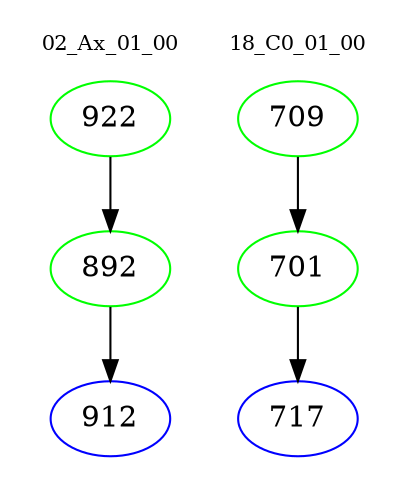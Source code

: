 digraph{
subgraph cluster_0 {
color = white
label = "02_Ax_01_00";
fontsize=10;
T0_922 [label="922", color="green"]
T0_922 -> T0_892 [color="black"]
T0_892 [label="892", color="green"]
T0_892 -> T0_912 [color="black"]
T0_912 [label="912", color="blue"]
}
subgraph cluster_1 {
color = white
label = "18_C0_01_00";
fontsize=10;
T1_709 [label="709", color="green"]
T1_709 -> T1_701 [color="black"]
T1_701 [label="701", color="green"]
T1_701 -> T1_717 [color="black"]
T1_717 [label="717", color="blue"]
}
}
